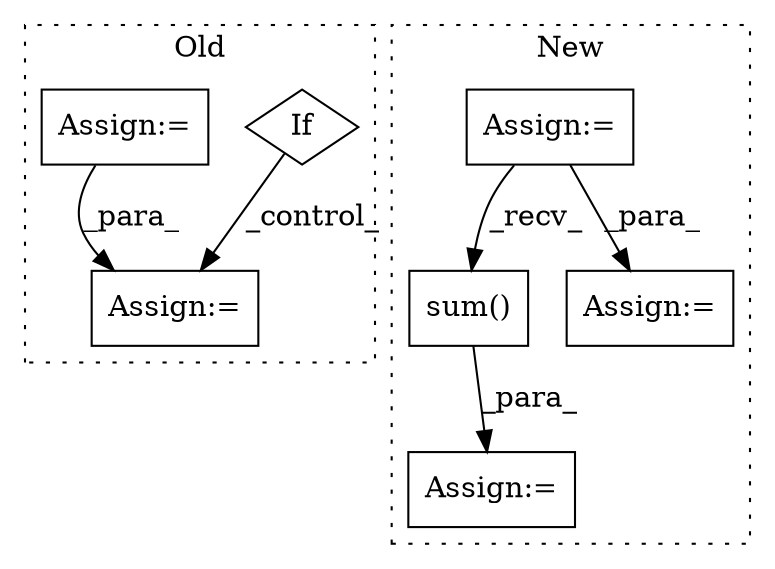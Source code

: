 digraph G {
subgraph cluster0 {
1 [label="If" a="96" s="42077,42106" l="3,23" shape="diamond"];
4 [label="Assign:=" a="68" s="42171" l="3" shape="box"];
5 [label="Assign:=" a="68" s="41891" l="3" shape="box"];
label = "Old";
style="dotted";
}
subgraph cluster1 {
2 [label="sum()" a="75" s="42791" l="36" shape="box"];
3 [label="Assign:=" a="68" s="42958" l="3" shape="box"];
6 [label="Assign:=" a="68" s="40926" l="3" shape="box"];
7 [label="Assign:=" a="68" s="41780" l="3" shape="box"];
label = "New";
style="dotted";
}
1 -> 4 [label="_control_"];
2 -> 3 [label="_para_"];
5 -> 4 [label="_para_"];
6 -> 2 [label="_recv_"];
6 -> 7 [label="_para_"];
}